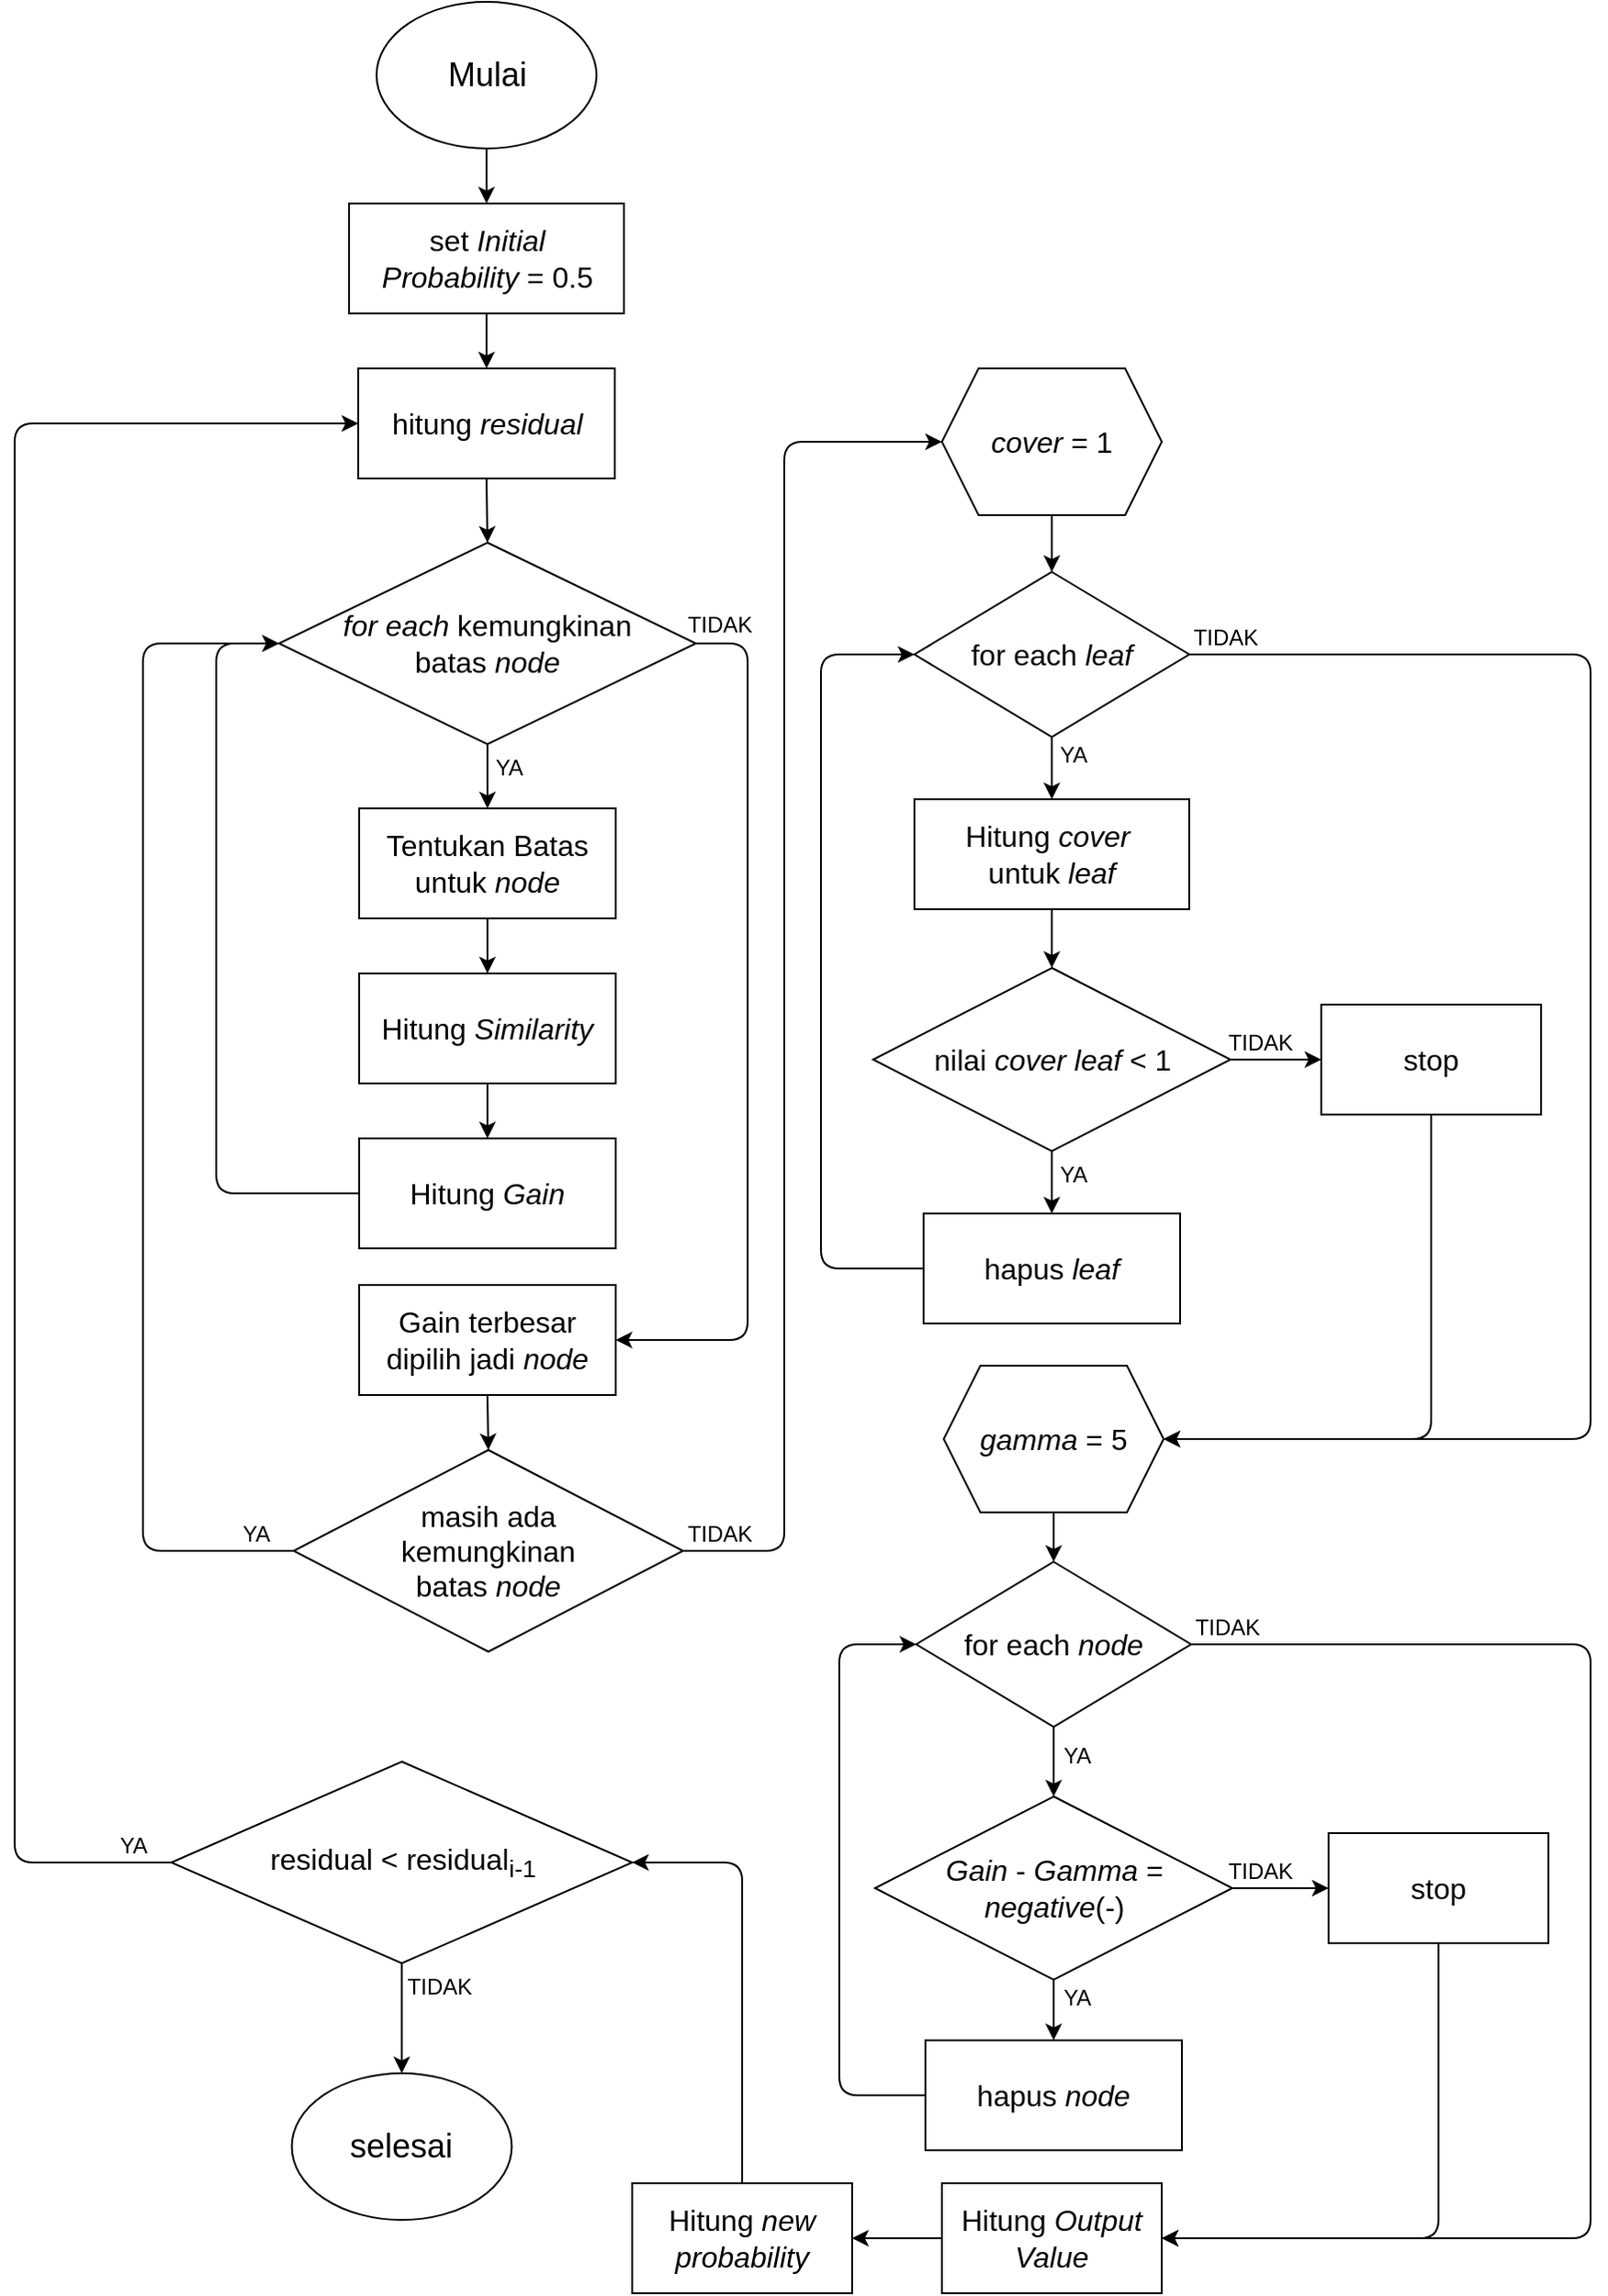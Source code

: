 <mxfile version="14.5.3" type="device"><diagram id="qOS3PzHr45VQzUwP4eXU" name="Page-1"><mxGraphModel dx="1950" dy="2189" grid="1" gridSize="10" guides="1" tooltips="1" connect="1" arrows="1" fold="1" page="1" pageScale="1" pageWidth="850" pageHeight="1100" math="0" shadow="0"><root><mxCell id="0"/><mxCell id="1" parent="0"/><mxCell id="XYHEmrUq7-RqKoVYqmDX-1" value="&lt;font style=&quot;font-size: 18px&quot;&gt;Mulai&lt;/font&gt;" style="ellipse;whiteSpace=wrap;html=1;" parent="1" vertex="1"><mxGeometry x="337.5" y="-140" width="120" height="80" as="geometry"/></mxCell><mxCell id="XYHEmrUq7-RqKoVYqmDX-2" value="&lt;font style=&quot;font-size: 16px&quot;&gt;Hitung &lt;i&gt;Similarity&lt;/i&gt;&lt;/font&gt;" style="rounded=0;whiteSpace=wrap;html=1;" parent="1" vertex="1"><mxGeometry x="328" y="390" width="140" height="60" as="geometry"/></mxCell><mxCell id="XYHEmrUq7-RqKoVYqmDX-3" value="&lt;font style=&quot;font-size: 16px&quot;&gt;set &lt;i&gt;Initial Probability&lt;/i&gt;&amp;nbsp;= 0.5&lt;/font&gt;" style="rounded=0;whiteSpace=wrap;html=1;" parent="1" vertex="1"><mxGeometry x="322.5" y="-30" width="150" height="60" as="geometry"/></mxCell><mxCell id="XYHEmrUq7-RqKoVYqmDX-4" value="&lt;font style=&quot;font-size: 16px&quot;&gt;hitung &lt;i&gt;residual&lt;/i&gt;&lt;/font&gt;" style="rounded=0;whiteSpace=wrap;html=1;" parent="1" vertex="1"><mxGeometry x="327.5" y="60" width="140" height="60" as="geometry"/></mxCell><mxCell id="XYHEmrUq7-RqKoVYqmDX-5" value="&lt;font style=&quot;font-size: 16px&quot;&gt;Tentukan Batas untuk &lt;i&gt;node&lt;/i&gt;&lt;/font&gt;" style="rounded=0;whiteSpace=wrap;html=1;" parent="1" vertex="1"><mxGeometry x="328" y="300" width="140" height="60" as="geometry"/></mxCell><mxCell id="XYHEmrUq7-RqKoVYqmDX-6" value="&lt;span style=&quot;font-size: 16px&quot;&gt;Hitung &lt;i&gt;Gain&lt;/i&gt;&lt;/span&gt;" style="rounded=0;whiteSpace=wrap;html=1;" parent="1" vertex="1"><mxGeometry x="328" y="480" width="140" height="60" as="geometry"/></mxCell><mxCell id="XYHEmrUq7-RqKoVYqmDX-8" value="&lt;span style=&quot;font-size: 16px&quot;&gt;Hitung &lt;i&gt;cover&lt;/i&gt;&amp;nbsp;&lt;br&gt;untuk&amp;nbsp;&lt;i&gt;leaf&lt;/i&gt;&lt;/span&gt;" style="rounded=0;whiteSpace=wrap;html=1;" parent="1" vertex="1"><mxGeometry x="631" y="295" width="150" height="60" as="geometry"/></mxCell><mxCell id="XYHEmrUq7-RqKoVYqmDX-9" value="&lt;font style=&quot;font-size: 16px&quot;&gt;&lt;i&gt;cover&amp;nbsp;&lt;/i&gt;= 1&lt;/font&gt;" style="shape=hexagon;perimeter=hexagonPerimeter2;whiteSpace=wrap;html=1;fixedSize=1;" parent="1" vertex="1"><mxGeometry x="646" y="60" width="120" height="80" as="geometry"/></mxCell><mxCell id="XYHEmrUq7-RqKoVYqmDX-10" value="&lt;font style=&quot;font-size: 16px&quot;&gt;nilai &lt;i&gt;cover leaf&lt;/i&gt; &amp;lt; 1&lt;/font&gt;" style="rhombus;whiteSpace=wrap;html=1;" parent="1" vertex="1"><mxGeometry x="608.5" y="387" width="195" height="100" as="geometry"/></mxCell><mxCell id="XYHEmrUq7-RqKoVYqmDX-11" value="&lt;span style=&quot;font-size: 16px&quot;&gt;hapus &lt;i&gt;leaf&lt;/i&gt;&lt;/span&gt;" style="rounded=0;whiteSpace=wrap;html=1;" parent="1" vertex="1"><mxGeometry x="636" y="521" width="140" height="60" as="geometry"/></mxCell><mxCell id="XYHEmrUq7-RqKoVYqmDX-12" value="&lt;font style=&quot;font-size: 16px&quot;&gt;&lt;i&gt;gamma&amp;nbsp;&lt;/i&gt;= 5&lt;br&gt;&lt;/font&gt;" style="shape=hexagon;perimeter=hexagonPerimeter2;whiteSpace=wrap;html=1;fixedSize=1;" parent="1" vertex="1"><mxGeometry x="647" y="604" width="120" height="80" as="geometry"/></mxCell><mxCell id="XYHEmrUq7-RqKoVYqmDX-13" value="&lt;span style=&quot;font-size: 16px&quot;&gt;&lt;i&gt;Gain&lt;/i&gt; - &lt;i&gt;Gamma&lt;/i&gt; = &lt;i&gt;negative&lt;/i&gt;(-)&lt;/span&gt;" style="rhombus;whiteSpace=wrap;html=1;" parent="1" vertex="1"><mxGeometry x="609.5" y="839" width="195" height="100" as="geometry"/></mxCell><mxCell id="XYHEmrUq7-RqKoVYqmDX-14" value="&lt;span style=&quot;font-size: 16px&quot;&gt;hapus &lt;i&gt;node&lt;/i&gt;&lt;/span&gt;" style="rounded=0;whiteSpace=wrap;html=1;" parent="1" vertex="1"><mxGeometry x="637" y="972" width="140" height="60" as="geometry"/></mxCell><mxCell id="XYHEmrUq7-RqKoVYqmDX-15" value="&lt;span style=&quot;font-size: 16px&quot;&gt;stop&lt;/span&gt;" style="rounded=0;whiteSpace=wrap;html=1;" parent="1" vertex="1"><mxGeometry x="853" y="407" width="120" height="60" as="geometry"/></mxCell><mxCell id="XYHEmrUq7-RqKoVYqmDX-16" value="&lt;span style=&quot;font-size: 16px&quot;&gt;Hitung &lt;i&gt;Output Value&lt;/i&gt;&lt;/span&gt;" style="rounded=0;whiteSpace=wrap;html=1;" parent="1" vertex="1"><mxGeometry x="646" y="1050" width="120" height="60" as="geometry"/></mxCell><mxCell id="XYHEmrUq7-RqKoVYqmDX-17" value="&lt;span style=&quot;font-size: 16px&quot;&gt;&lt;i&gt;for each&lt;/i&gt; kemungkinan&lt;br&gt;batas &lt;i&gt;node&lt;/i&gt;&lt;/span&gt;" style="rhombus;whiteSpace=wrap;html=1;" parent="1" vertex="1"><mxGeometry x="284.25" y="155" width="227.5" height="110" as="geometry"/></mxCell><mxCell id="XYHEmrUq7-RqKoVYqmDX-18" value="&lt;span style=&quot;font-size: 16px&quot;&gt;Gain terbesar dipilih jadi &lt;i&gt;node&lt;/i&gt;&lt;/span&gt;" style="rounded=0;whiteSpace=wrap;html=1;" parent="1" vertex="1"><mxGeometry x="328" y="560" width="140" height="60" as="geometry"/></mxCell><mxCell id="XYHEmrUq7-RqKoVYqmDX-19" value="" style="endArrow=classic;html=1;exitX=0.5;exitY=1;exitDx=0;exitDy=0;" parent="1" source="XYHEmrUq7-RqKoVYqmDX-1" target="XYHEmrUq7-RqKoVYqmDX-3" edge="1"><mxGeometry width="50" height="50" relative="1" as="geometry"><mxPoint x="410" y="150" as="sourcePoint"/><mxPoint x="460" y="100" as="targetPoint"/></mxGeometry></mxCell><mxCell id="XYHEmrUq7-RqKoVYqmDX-20" value="" style="endArrow=classic;html=1;exitX=0.5;exitY=1;exitDx=0;exitDy=0;entryX=0.5;entryY=0;entryDx=0;entryDy=0;" parent="1" source="XYHEmrUq7-RqKoVYqmDX-3" target="XYHEmrUq7-RqKoVYqmDX-4" edge="1"><mxGeometry width="50" height="50" relative="1" as="geometry"><mxPoint x="410" y="150" as="sourcePoint"/><mxPoint x="460" y="100" as="targetPoint"/></mxGeometry></mxCell><mxCell id="XYHEmrUq7-RqKoVYqmDX-21" value="" style="endArrow=classic;html=1;exitX=0.5;exitY=1;exitDx=0;exitDy=0;entryX=0.5;entryY=0;entryDx=0;entryDy=0;" parent="1" source="XYHEmrUq7-RqKoVYqmDX-4" target="XYHEmrUq7-RqKoVYqmDX-17" edge="1"><mxGeometry width="50" height="50" relative="1" as="geometry"><mxPoint x="410" y="150" as="sourcePoint"/><mxPoint x="460" y="100" as="targetPoint"/></mxGeometry></mxCell><mxCell id="XYHEmrUq7-RqKoVYqmDX-22" value="" style="endArrow=classic;html=1;exitX=0.5;exitY=1;exitDx=0;exitDy=0;entryX=0.5;entryY=0;entryDx=0;entryDy=0;" parent="1" source="XYHEmrUq7-RqKoVYqmDX-17" target="XYHEmrUq7-RqKoVYqmDX-5" edge="1"><mxGeometry width="50" height="50" relative="1" as="geometry"><mxPoint x="120" y="280" as="sourcePoint"/><mxPoint x="170" y="230" as="targetPoint"/></mxGeometry></mxCell><mxCell id="XYHEmrUq7-RqKoVYqmDX-23" value="" style="endArrow=classic;html=1;exitX=0.5;exitY=1;exitDx=0;exitDy=0;entryX=0.5;entryY=0;entryDx=0;entryDy=0;" parent="1" source="XYHEmrUq7-RqKoVYqmDX-5" target="XYHEmrUq7-RqKoVYqmDX-2" edge="1"><mxGeometry width="50" height="50" relative="1" as="geometry"><mxPoint x="440" y="320" as="sourcePoint"/><mxPoint x="490" y="270" as="targetPoint"/></mxGeometry></mxCell><mxCell id="XYHEmrUq7-RqKoVYqmDX-24" value="" style="endArrow=classic;html=1;exitX=0.5;exitY=1;exitDx=0;exitDy=0;entryX=0.5;entryY=0;entryDx=0;entryDy=0;" parent="1" source="XYHEmrUq7-RqKoVYqmDX-2" target="XYHEmrUq7-RqKoVYqmDX-6" edge="1"><mxGeometry width="50" height="50" relative="1" as="geometry"><mxPoint x="240" y="400" as="sourcePoint"/><mxPoint x="290" y="350" as="targetPoint"/></mxGeometry></mxCell><mxCell id="XYHEmrUq7-RqKoVYqmDX-25" value="" style="endArrow=classic;html=1;exitX=0;exitY=0.5;exitDx=0;exitDy=0;entryX=0;entryY=0.5;entryDx=0;entryDy=0;" parent="1" source="XYHEmrUq7-RqKoVYqmDX-6" target="XYHEmrUq7-RqKoVYqmDX-17" edge="1"><mxGeometry width="50" height="50" relative="1" as="geometry"><mxPoint x="110" y="320" as="sourcePoint"/><mxPoint x="160" y="270" as="targetPoint"/><Array as="points"><mxPoint x="250" y="510"/><mxPoint x="250" y="210"/></Array></mxGeometry></mxCell><mxCell id="XYHEmrUq7-RqKoVYqmDX-26" value="" style="endArrow=classic;html=1;exitX=1;exitY=0.5;exitDx=0;exitDy=0;entryX=1;entryY=0.5;entryDx=0;entryDy=0;" parent="1" source="XYHEmrUq7-RqKoVYqmDX-17" target="XYHEmrUq7-RqKoVYqmDX-18" edge="1"><mxGeometry width="50" height="50" relative="1" as="geometry"><mxPoint x="480" y="620" as="sourcePoint"/><mxPoint x="530" y="570" as="targetPoint"/><Array as="points"><mxPoint x="540" y="210"/><mxPoint x="540" y="590"/></Array></mxGeometry></mxCell><mxCell id="XYHEmrUq7-RqKoVYqmDX-27" value="&lt;font style=&quot;font-size: 16px&quot;&gt;masih ada&lt;br&gt;kemungkinan&lt;br&gt;batas &lt;i&gt;node&lt;/i&gt;&lt;/font&gt;" style="rhombus;whiteSpace=wrap;html=1;" parent="1" vertex="1"><mxGeometry x="292.25" y="650" width="212.5" height="110" as="geometry"/></mxCell><mxCell id="XYHEmrUq7-RqKoVYqmDX-29" value="" style="endArrow=classic;html=1;exitX=0.5;exitY=1;exitDx=0;exitDy=0;entryX=0.5;entryY=0;entryDx=0;entryDy=0;" parent="1" source="XYHEmrUq7-RqKoVYqmDX-18" target="XYHEmrUq7-RqKoVYqmDX-27" edge="1"><mxGeometry width="50" height="50" relative="1" as="geometry"><mxPoint x="500" y="590" as="sourcePoint"/><mxPoint x="550" y="540" as="targetPoint"/></mxGeometry></mxCell><mxCell id="XYHEmrUq7-RqKoVYqmDX-30" value="" style="endArrow=classic;html=1;exitX=0;exitY=0.5;exitDx=0;exitDy=0;entryX=0;entryY=0.5;entryDx=0;entryDy=0;" parent="1" source="XYHEmrUq7-RqKoVYqmDX-27" target="XYHEmrUq7-RqKoVYqmDX-17" edge="1"><mxGeometry width="50" height="50" relative="1" as="geometry"><mxPoint x="510" y="560" as="sourcePoint"/><mxPoint x="280" y="210" as="targetPoint"/><Array as="points"><mxPoint x="210" y="705"/><mxPoint x="210" y="210"/></Array></mxGeometry></mxCell><mxCell id="XYHEmrUq7-RqKoVYqmDX-34" value="&lt;span style=&quot;font-size: 16px&quot;&gt;for each&amp;nbsp;&lt;i&gt;leaf&lt;/i&gt;&lt;/span&gt;" style="rhombus;whiteSpace=wrap;html=1;" parent="1" vertex="1"><mxGeometry x="631" y="171" width="150" height="90" as="geometry"/></mxCell><mxCell id="XYHEmrUq7-RqKoVYqmDX-36" value="" style="endArrow=classic;html=1;exitX=1;exitY=0.5;exitDx=0;exitDy=0;entryX=0;entryY=0.5;entryDx=0;entryDy=0;" parent="1" source="XYHEmrUq7-RqKoVYqmDX-27" target="XYHEmrUq7-RqKoVYqmDX-9" edge="1"><mxGeometry width="50" height="50" relative="1" as="geometry"><mxPoint x="450" y="940" as="sourcePoint"/><mxPoint x="500" y="890" as="targetPoint"/><Array as="points"><mxPoint x="560" y="705"/><mxPoint x="560" y="100"/></Array></mxGeometry></mxCell><mxCell id="XYHEmrUq7-RqKoVYqmDX-37" value="" style="endArrow=classic;html=1;exitX=0.5;exitY=1;exitDx=0;exitDy=0;entryX=0.5;entryY=0;entryDx=0;entryDy=0;" parent="1" source="XYHEmrUq7-RqKoVYqmDX-9" target="XYHEmrUq7-RqKoVYqmDX-34" edge="1"><mxGeometry width="50" height="50" relative="1" as="geometry"><mxPoint x="330" y="960" as="sourcePoint"/><mxPoint x="380" y="910" as="targetPoint"/></mxGeometry></mxCell><mxCell id="XYHEmrUq7-RqKoVYqmDX-38" value="" style="endArrow=classic;html=1;exitX=0.5;exitY=1;exitDx=0;exitDy=0;entryX=0.5;entryY=0;entryDx=0;entryDy=0;" parent="1" source="XYHEmrUq7-RqKoVYqmDX-34" target="XYHEmrUq7-RqKoVYqmDX-8" edge="1"><mxGeometry width="50" height="50" relative="1" as="geometry"><mxPoint x="400" y="450" as="sourcePoint"/><mxPoint x="450" y="400" as="targetPoint"/></mxGeometry></mxCell><mxCell id="XYHEmrUq7-RqKoVYqmDX-39" value="" style="endArrow=classic;html=1;exitX=0.5;exitY=1;exitDx=0;exitDy=0;entryX=0.5;entryY=0;entryDx=0;entryDy=0;" parent="1" source="XYHEmrUq7-RqKoVYqmDX-8" target="XYHEmrUq7-RqKoVYqmDX-10" edge="1"><mxGeometry width="50" height="50" relative="1" as="geometry"><mxPoint x="400" y="450" as="sourcePoint"/><mxPoint x="450" y="400" as="targetPoint"/></mxGeometry></mxCell><mxCell id="XYHEmrUq7-RqKoVYqmDX-40" value="" style="endArrow=classic;html=1;exitX=0.5;exitY=1;exitDx=0;exitDy=0;entryX=0.5;entryY=0;entryDx=0;entryDy=0;" parent="1" source="XYHEmrUq7-RqKoVYqmDX-10" target="XYHEmrUq7-RqKoVYqmDX-11" edge="1"><mxGeometry width="50" height="50" relative="1" as="geometry"><mxPoint x="400" y="500" as="sourcePoint"/><mxPoint x="450" y="450" as="targetPoint"/></mxGeometry></mxCell><mxCell id="XYHEmrUq7-RqKoVYqmDX-41" value="" style="endArrow=classic;html=1;exitX=0;exitY=0.5;exitDx=0;exitDy=0;entryX=0;entryY=0.5;entryDx=0;entryDy=0;" parent="1" source="XYHEmrUq7-RqKoVYqmDX-11" target="XYHEmrUq7-RqKoVYqmDX-34" edge="1"><mxGeometry width="50" height="50" relative="1" as="geometry"><mxPoint x="400" y="540" as="sourcePoint"/><mxPoint x="450" y="490" as="targetPoint"/><Array as="points"><mxPoint x="580" y="551"/><mxPoint x="580" y="216"/></Array></mxGeometry></mxCell><mxCell id="XYHEmrUq7-RqKoVYqmDX-42" value="" style="endArrow=classic;html=1;exitX=1;exitY=0.5;exitDx=0;exitDy=0;entryX=1;entryY=0.5;entryDx=0;entryDy=0;" parent="1" source="XYHEmrUq7-RqKoVYqmDX-34" target="XYHEmrUq7-RqKoVYqmDX-12" edge="1"><mxGeometry width="50" height="50" relative="1" as="geometry"><mxPoint x="400" y="430" as="sourcePoint"/><mxPoint x="450" y="380" as="targetPoint"/><Array as="points"><mxPoint x="1000" y="216"/><mxPoint x="1000" y="644"/></Array></mxGeometry></mxCell><mxCell id="XYHEmrUq7-RqKoVYqmDX-43" value="" style="endArrow=classic;html=1;exitX=1;exitY=0.5;exitDx=0;exitDy=0;entryX=0;entryY=0.5;entryDx=0;entryDy=0;" parent="1" source="XYHEmrUq7-RqKoVYqmDX-10" target="XYHEmrUq7-RqKoVYqmDX-15" edge="1"><mxGeometry width="50" height="50" relative="1" as="geometry"><mxPoint x="800" y="430" as="sourcePoint"/><mxPoint x="850" y="380" as="targetPoint"/></mxGeometry></mxCell><mxCell id="XYHEmrUq7-RqKoVYqmDX-44" value="&lt;span style=&quot;font-size: 16px&quot;&gt;for each&amp;nbsp;&lt;i&gt;node&lt;/i&gt;&lt;/span&gt;" style="rhombus;whiteSpace=wrap;html=1;" parent="1" vertex="1"><mxGeometry x="632" y="711" width="150" height="90" as="geometry"/></mxCell><mxCell id="XYHEmrUq7-RqKoVYqmDX-45" value="" style="endArrow=classic;html=1;exitX=0.5;exitY=1;exitDx=0;exitDy=0;entryX=0.5;entryY=0;entryDx=0;entryDy=0;" parent="1" source="XYHEmrUq7-RqKoVYqmDX-12" target="XYHEmrUq7-RqKoVYqmDX-44" edge="1"><mxGeometry width="50" height="50" relative="1" as="geometry"><mxPoint x="790" y="770" as="sourcePoint"/><mxPoint x="840" y="720" as="targetPoint"/></mxGeometry></mxCell><mxCell id="XYHEmrUq7-RqKoVYqmDX-46" value="" style="endArrow=classic;html=1;exitX=0.5;exitY=1;exitDx=0;exitDy=0;entryX=0.5;entryY=0;entryDx=0;entryDy=0;" parent="1" source="XYHEmrUq7-RqKoVYqmDX-44" target="XYHEmrUq7-RqKoVYqmDX-13" edge="1"><mxGeometry width="50" height="50" relative="1" as="geometry"><mxPoint x="710" y="780" as="sourcePoint"/><mxPoint x="760" y="730" as="targetPoint"/></mxGeometry></mxCell><mxCell id="XYHEmrUq7-RqKoVYqmDX-47" value="&lt;span style=&quot;font-size: 16px&quot;&gt;stop&lt;/span&gt;" style="rounded=0;whiteSpace=wrap;html=1;" parent="1" vertex="1"><mxGeometry x="857" y="859" width="120" height="60" as="geometry"/></mxCell><mxCell id="XYHEmrUq7-RqKoVYqmDX-48" value="" style="endArrow=classic;html=1;exitX=1;exitY=0.5;exitDx=0;exitDy=0;entryX=0;entryY=0.5;entryDx=0;entryDy=0;" parent="1" source="XYHEmrUq7-RqKoVYqmDX-13" target="XYHEmrUq7-RqKoVYqmDX-47" edge="1"><mxGeometry width="50" height="50" relative="1" as="geometry"><mxPoint x="910" y="810" as="sourcePoint"/><mxPoint x="960" y="760" as="targetPoint"/></mxGeometry></mxCell><mxCell id="XYHEmrUq7-RqKoVYqmDX-49" value="" style="endArrow=classic;html=1;exitX=0.5;exitY=1;exitDx=0;exitDy=0;entryX=0.5;entryY=0;entryDx=0;entryDy=0;" parent="1" source="XYHEmrUq7-RqKoVYqmDX-13" target="XYHEmrUq7-RqKoVYqmDX-14" edge="1"><mxGeometry width="50" height="50" relative="1" as="geometry"><mxPoint x="790" y="850" as="sourcePoint"/><mxPoint x="840" y="800" as="targetPoint"/></mxGeometry></mxCell><mxCell id="XYHEmrUq7-RqKoVYqmDX-50" value="" style="endArrow=classic;html=1;exitX=1;exitY=0.5;exitDx=0;exitDy=0;entryX=1;entryY=0.5;entryDx=0;entryDy=0;" parent="1" source="XYHEmrUq7-RqKoVYqmDX-44" target="XYHEmrUq7-RqKoVYqmDX-16" edge="1"><mxGeometry width="50" height="50" relative="1" as="geometry"><mxPoint x="790" y="850" as="sourcePoint"/><mxPoint x="840" y="800" as="targetPoint"/><Array as="points"><mxPoint x="1000" y="756"/><mxPoint x="1000" y="1080"/></Array></mxGeometry></mxCell><mxCell id="XYHEmrUq7-RqKoVYqmDX-52" value="&lt;span style=&quot;font-size: 16px&quot;&gt;Hitung &lt;i&gt;new probability&lt;/i&gt;&lt;/span&gt;" style="rounded=0;whiteSpace=wrap;html=1;" parent="1" vertex="1"><mxGeometry x="477" y="1050" width="120" height="60" as="geometry"/></mxCell><mxCell id="XYHEmrUq7-RqKoVYqmDX-53" value="" style="endArrow=classic;html=1;exitX=0;exitY=0.5;exitDx=0;exitDy=0;entryX=0;entryY=0.5;entryDx=0;entryDy=0;" parent="1" source="XYHEmrUq7-RqKoVYqmDX-14" target="XYHEmrUq7-RqKoVYqmDX-44" edge="1"><mxGeometry width="50" height="50" relative="1" as="geometry"><mxPoint x="370" y="950" as="sourcePoint"/><mxPoint x="420" y="900" as="targetPoint"/><Array as="points"><mxPoint x="590" y="1002"/><mxPoint x="590" y="756"/></Array></mxGeometry></mxCell><mxCell id="XYHEmrUq7-RqKoVYqmDX-54" value="" style="endArrow=classic;html=1;exitX=0;exitY=0.5;exitDx=0;exitDy=0;entryX=1;entryY=0.5;entryDx=0;entryDy=0;" parent="1" source="XYHEmrUq7-RqKoVYqmDX-16" target="XYHEmrUq7-RqKoVYqmDX-52" edge="1"><mxGeometry width="50" height="50" relative="1" as="geometry"><mxPoint x="470" y="880" as="sourcePoint"/><mxPoint x="520" y="830" as="targetPoint"/></mxGeometry></mxCell><mxCell id="XYHEmrUq7-RqKoVYqmDX-55" value="&lt;span style=&quot;font-size: 16px&quot;&gt;residual &amp;lt; residual&lt;sub&gt;i-1&lt;/sub&gt;&lt;/span&gt;" style="rhombus;whiteSpace=wrap;html=1;" parent="1" vertex="1"><mxGeometry x="225.5" y="820" width="251.5" height="110" as="geometry"/></mxCell><mxCell id="XYHEmrUq7-RqKoVYqmDX-56" value="" style="endArrow=classic;html=1;exitX=0.5;exitY=0;exitDx=0;exitDy=0;entryX=1;entryY=0.5;entryDx=0;entryDy=0;" parent="1" source="XYHEmrUq7-RqKoVYqmDX-52" target="XYHEmrUq7-RqKoVYqmDX-55" edge="1"><mxGeometry width="50" height="50" relative="1" as="geometry"><mxPoint x="340" y="1070" as="sourcePoint"/><mxPoint x="390" y="1020" as="targetPoint"/><Array as="points"><mxPoint x="537" y="875"/></Array></mxGeometry></mxCell><mxCell id="XYHEmrUq7-RqKoVYqmDX-57" value="" style="endArrow=classic;html=1;exitX=0;exitY=0.5;exitDx=0;exitDy=0;entryX=0;entryY=0.5;entryDx=0;entryDy=0;" parent="1" source="XYHEmrUq7-RqKoVYqmDX-55" target="XYHEmrUq7-RqKoVYqmDX-4" edge="1"><mxGeometry width="50" height="50" relative="1" as="geometry"><mxPoint x="250" y="950" as="sourcePoint"/><mxPoint x="300" y="900" as="targetPoint"/><Array as="points"><mxPoint x="140" y="875"/><mxPoint x="140" y="90"/></Array></mxGeometry></mxCell><mxCell id="XYHEmrUq7-RqKoVYqmDX-58" value="&lt;font style=&quot;font-size: 18px&quot;&gt;selesai&lt;/font&gt;" style="ellipse;whiteSpace=wrap;html=1;" parent="1" vertex="1"><mxGeometry x="291.25" y="990" width="120" height="80" as="geometry"/></mxCell><mxCell id="XYHEmrUq7-RqKoVYqmDX-59" value="" style="endArrow=classic;html=1;exitX=0.5;exitY=1;exitDx=0;exitDy=0;entryX=0.5;entryY=0;entryDx=0;entryDy=0;" parent="1" source="XYHEmrUq7-RqKoVYqmDX-55" target="XYHEmrUq7-RqKoVYqmDX-58" edge="1"><mxGeometry width="50" height="50" relative="1" as="geometry"><mxPoint x="360" y="980" as="sourcePoint"/><mxPoint x="410" y="930" as="targetPoint"/></mxGeometry></mxCell><mxCell id="HRlrGkypckw5NstWzR9V-1" value="YA" style="text;html=1;strokeColor=none;fillColor=none;align=center;verticalAlign=middle;whiteSpace=wrap;rounded=0;" vertex="1" parent="1"><mxGeometry x="390" y="268" width="40" height="20" as="geometry"/></mxCell><mxCell id="HRlrGkypckw5NstWzR9V-2" value="TIDAK" style="text;html=1;strokeColor=none;fillColor=none;align=center;verticalAlign=middle;whiteSpace=wrap;rounded=0;" vertex="1" parent="1"><mxGeometry x="504.75" y="190" width="40" height="20" as="geometry"/></mxCell><mxCell id="HRlrGkypckw5NstWzR9V-3" value="YA" style="text;html=1;strokeColor=none;fillColor=none;align=center;verticalAlign=middle;whiteSpace=wrap;rounded=0;" vertex="1" parent="1"><mxGeometry x="252.25" y="686" width="40" height="20" as="geometry"/></mxCell><mxCell id="HRlrGkypckw5NstWzR9V-4" value="TIDAK" style="text;html=1;strokeColor=none;fillColor=none;align=center;verticalAlign=middle;whiteSpace=wrap;rounded=0;" vertex="1" parent="1"><mxGeometry x="504.75" y="686" width="40" height="20" as="geometry"/></mxCell><mxCell id="HRlrGkypckw5NstWzR9V-5" value="YA" style="text;html=1;strokeColor=none;fillColor=none;align=center;verticalAlign=middle;whiteSpace=wrap;rounded=0;" vertex="1" parent="1"><mxGeometry x="698" y="261" width="40" height="20" as="geometry"/></mxCell><mxCell id="HRlrGkypckw5NstWzR9V-6" value="YA" style="text;html=1;strokeColor=none;fillColor=none;align=center;verticalAlign=middle;whiteSpace=wrap;rounded=0;" vertex="1" parent="1"><mxGeometry x="698" y="490" width="40" height="20" as="geometry"/></mxCell><mxCell id="HRlrGkypckw5NstWzR9V-7" value="TIDAK" style="text;html=1;strokeColor=none;fillColor=none;align=center;verticalAlign=middle;whiteSpace=wrap;rounded=0;" vertex="1" parent="1"><mxGeometry x="781" y="197" width="40" height="20" as="geometry"/></mxCell><mxCell id="HRlrGkypckw5NstWzR9V-8" value="TIDAK" style="text;html=1;strokeColor=none;fillColor=none;align=center;verticalAlign=middle;whiteSpace=wrap;rounded=0;" vertex="1" parent="1"><mxGeometry x="800" y="418" width="40" height="20" as="geometry"/></mxCell><mxCell id="HRlrGkypckw5NstWzR9V-9" value="" style="endArrow=classic;html=1;exitX=0.5;exitY=1;exitDx=0;exitDy=0;entryX=1;entryY=0.5;entryDx=0;entryDy=0;" edge="1" parent="1" source="XYHEmrUq7-RqKoVYqmDX-15" target="XYHEmrUq7-RqKoVYqmDX-12"><mxGeometry width="50" height="50" relative="1" as="geometry"><mxPoint x="880" y="590" as="sourcePoint"/><mxPoint x="930" y="540" as="targetPoint"/><Array as="points"><mxPoint x="913" y="644"/></Array></mxGeometry></mxCell><mxCell id="HRlrGkypckw5NstWzR9V-10" value="YA" style="text;html=1;strokeColor=none;fillColor=none;align=center;verticalAlign=middle;whiteSpace=wrap;rounded=0;" vertex="1" parent="1"><mxGeometry x="700" y="807" width="40" height="20" as="geometry"/></mxCell><mxCell id="HRlrGkypckw5NstWzR9V-11" value="YA" style="text;html=1;strokeColor=none;fillColor=none;align=center;verticalAlign=middle;whiteSpace=wrap;rounded=0;" vertex="1" parent="1"><mxGeometry x="700" y="939" width="40" height="20" as="geometry"/></mxCell><mxCell id="HRlrGkypckw5NstWzR9V-12" value="TIDAK" style="text;html=1;strokeColor=none;fillColor=none;align=center;verticalAlign=middle;whiteSpace=wrap;rounded=0;" vertex="1" parent="1"><mxGeometry x="782" y="737" width="40" height="20" as="geometry"/></mxCell><mxCell id="HRlrGkypckw5NstWzR9V-13" value="TIDAK" style="text;html=1;strokeColor=none;fillColor=none;align=center;verticalAlign=middle;whiteSpace=wrap;rounded=0;" vertex="1" parent="1"><mxGeometry x="800" y="870" width="40" height="20" as="geometry"/></mxCell><mxCell id="HRlrGkypckw5NstWzR9V-14" value="" style="endArrow=classic;html=1;exitX=0.5;exitY=1;exitDx=0;exitDy=0;entryX=1;entryY=0.5;entryDx=0;entryDy=0;" edge="1" parent="1" source="XYHEmrUq7-RqKoVYqmDX-47" target="XYHEmrUq7-RqKoVYqmDX-16"><mxGeometry width="50" height="50" relative="1" as="geometry"><mxPoint x="800" y="990" as="sourcePoint"/><mxPoint x="850" y="940" as="targetPoint"/><Array as="points"><mxPoint x="917" y="1080"/></Array></mxGeometry></mxCell><mxCell id="HRlrGkypckw5NstWzR9V-15" value="YA" style="text;html=1;strokeColor=none;fillColor=none;align=center;verticalAlign=middle;whiteSpace=wrap;rounded=0;" vertex="1" parent="1"><mxGeometry x="184.5" y="856" width="40" height="20" as="geometry"/></mxCell><mxCell id="HRlrGkypckw5NstWzR9V-17" value="TIDAK" style="text;html=1;strokeColor=none;fillColor=none;align=center;verticalAlign=middle;whiteSpace=wrap;rounded=0;" vertex="1" parent="1"><mxGeometry x="352" y="933" width="40" height="20" as="geometry"/></mxCell></root></mxGraphModel></diagram></mxfile>